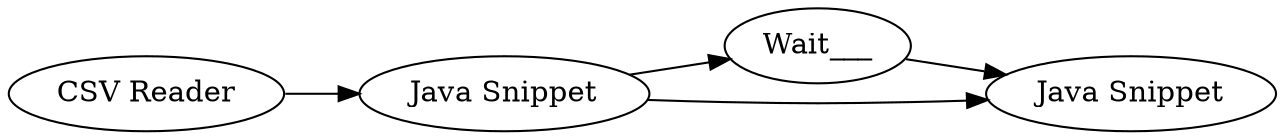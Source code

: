 digraph {
	8 -> 7
	9 -> 8
	7 -> 11
	8 -> 11
	11 [label="Java Snippet"]
	7 [label=Wait___]
	8 [label="Java Snippet"]
	9 [label="CSV Reader"]
	rankdir=LR
}
